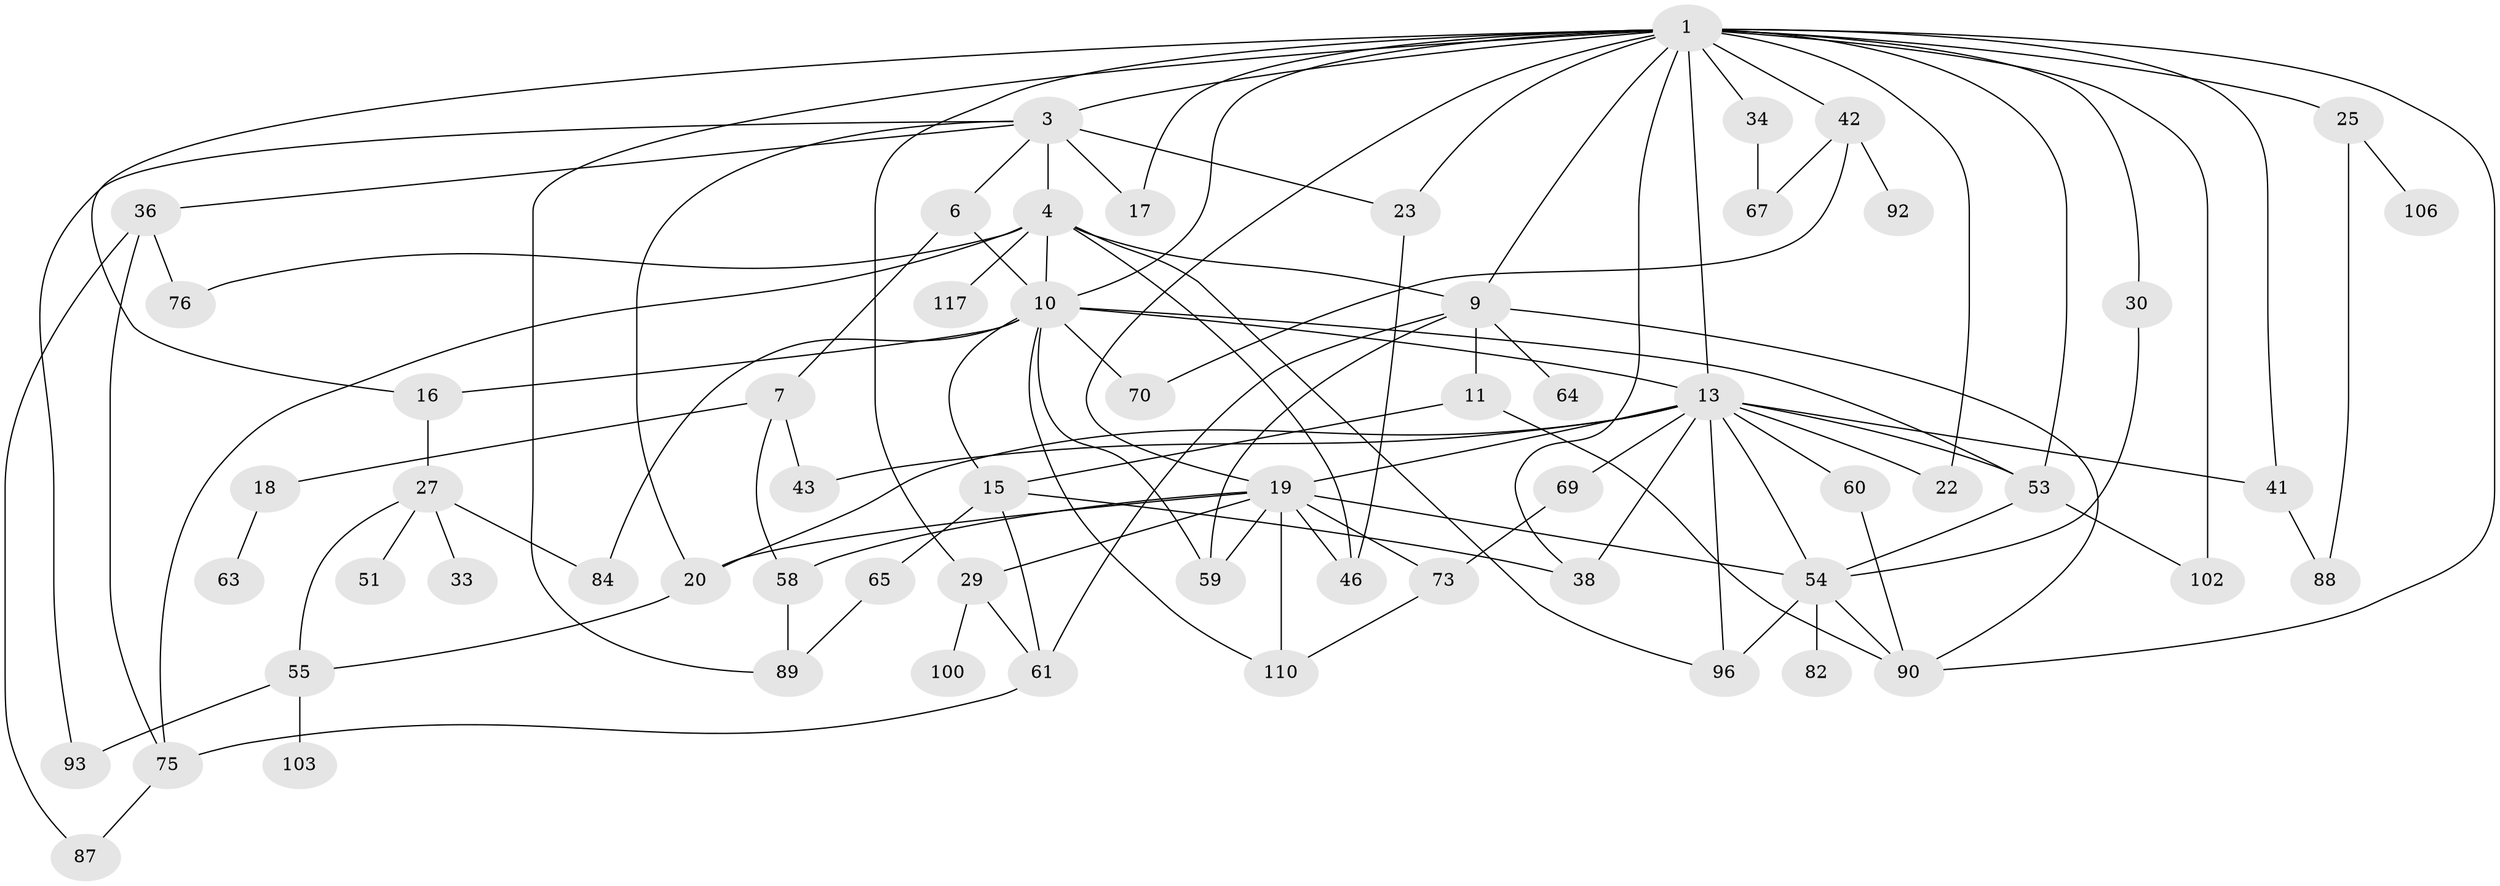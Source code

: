 // original degree distribution, {7: 0.056910569105691054, 9: 0.008130081300813009, 8: 0.016260162601626018, 4: 0.13821138211382114, 3: 0.2601626016260163, 5: 0.04065040650406504, 2: 0.2764227642276423, 6: 0.016260162601626018, 1: 0.18699186991869918}
// Generated by graph-tools (version 1.1) at 2025/13/03/09/25 04:13:26]
// undirected, 61 vertices, 111 edges
graph export_dot {
graph [start="1"]
  node [color=gray90,style=filled];
  1 [super="+101+8+2"];
  3;
  4 [super="+12"];
  6;
  7;
  9;
  10 [super="+112+49"];
  11;
  13 [super="+52+14+35"];
  15;
  16;
  17;
  18;
  19 [super="+24+26"];
  20;
  22 [super="+56"];
  23 [super="+72"];
  25;
  27 [super="+40+47"];
  29 [super="+97"];
  30;
  33;
  34 [super="+48"];
  36 [super="+50"];
  38 [super="+109"];
  41 [super="+81"];
  42;
  43;
  46 [super="+111+91"];
  51;
  53 [super="+98+74"];
  54 [super="+57+71"];
  55 [super="+68"];
  58 [super="+86"];
  59;
  60 [super="+83+105"];
  61 [super="+122+62"];
  63;
  64 [super="+120"];
  65;
  67 [super="+99"];
  69 [super="+104"];
  70;
  73 [super="+77"];
  75;
  76;
  82;
  84;
  87;
  88;
  89;
  90 [super="+114"];
  92;
  93;
  96;
  100;
  102;
  103;
  106;
  110;
  117;
  1 -- 22 [weight=2];
  1 -- 25;
  1 -- 29;
  1 -- 38 [weight=2];
  1 -- 16;
  1 -- 34;
  1 -- 30;
  1 -- 13 [weight=4];
  1 -- 3 [weight=2];
  1 -- 102 [weight=2];
  1 -- 9;
  1 -- 10;
  1 -- 42;
  1 -- 41;
  1 -- 17;
  1 -- 19;
  1 -- 53;
  1 -- 23;
  1 -- 89;
  1 -- 90;
  3 -- 4;
  3 -- 6;
  3 -- 17;
  3 -- 36;
  3 -- 93;
  3 -- 23;
  3 -- 20;
  4 -- 9;
  4 -- 117;
  4 -- 75;
  4 -- 96;
  4 -- 46 [weight=2];
  4 -- 10;
  4 -- 76;
  6 -- 7;
  6 -- 10;
  7 -- 18;
  7 -- 43;
  7 -- 58;
  9 -- 11;
  9 -- 59;
  9 -- 64;
  9 -- 90;
  9 -- 61;
  10 -- 16;
  10 -- 110;
  10 -- 84;
  10 -- 70;
  10 -- 59;
  10 -- 15;
  10 -- 53;
  10 -- 13;
  11 -- 15;
  11 -- 90;
  13 -- 20;
  13 -- 96;
  13 -- 69;
  13 -- 53;
  13 -- 60 [weight=2];
  13 -- 22;
  13 -- 54;
  13 -- 38;
  13 -- 41;
  13 -- 43;
  13 -- 19 [weight=2];
  15 -- 65;
  15 -- 61;
  15 -- 38;
  16 -- 27;
  18 -- 63;
  19 -- 46;
  19 -- 54;
  19 -- 58;
  19 -- 110;
  19 -- 20;
  19 -- 59;
  19 -- 29;
  19 -- 73;
  20 -- 55;
  23 -- 46;
  25 -- 88;
  25 -- 106;
  27 -- 33;
  27 -- 55;
  27 -- 51;
  27 -- 84;
  29 -- 61;
  29 -- 100;
  30 -- 54;
  34 -- 67;
  36 -- 75;
  36 -- 87;
  36 -- 76;
  41 -- 88;
  42 -- 70;
  42 -- 92;
  42 -- 67;
  53 -- 102;
  53 -- 54;
  54 -- 96;
  54 -- 82;
  54 -- 90;
  55 -- 103;
  55 -- 93;
  58 -- 89;
  60 -- 90;
  61 -- 75;
  65 -- 89;
  69 -- 73;
  73 -- 110;
  75 -- 87;
}
